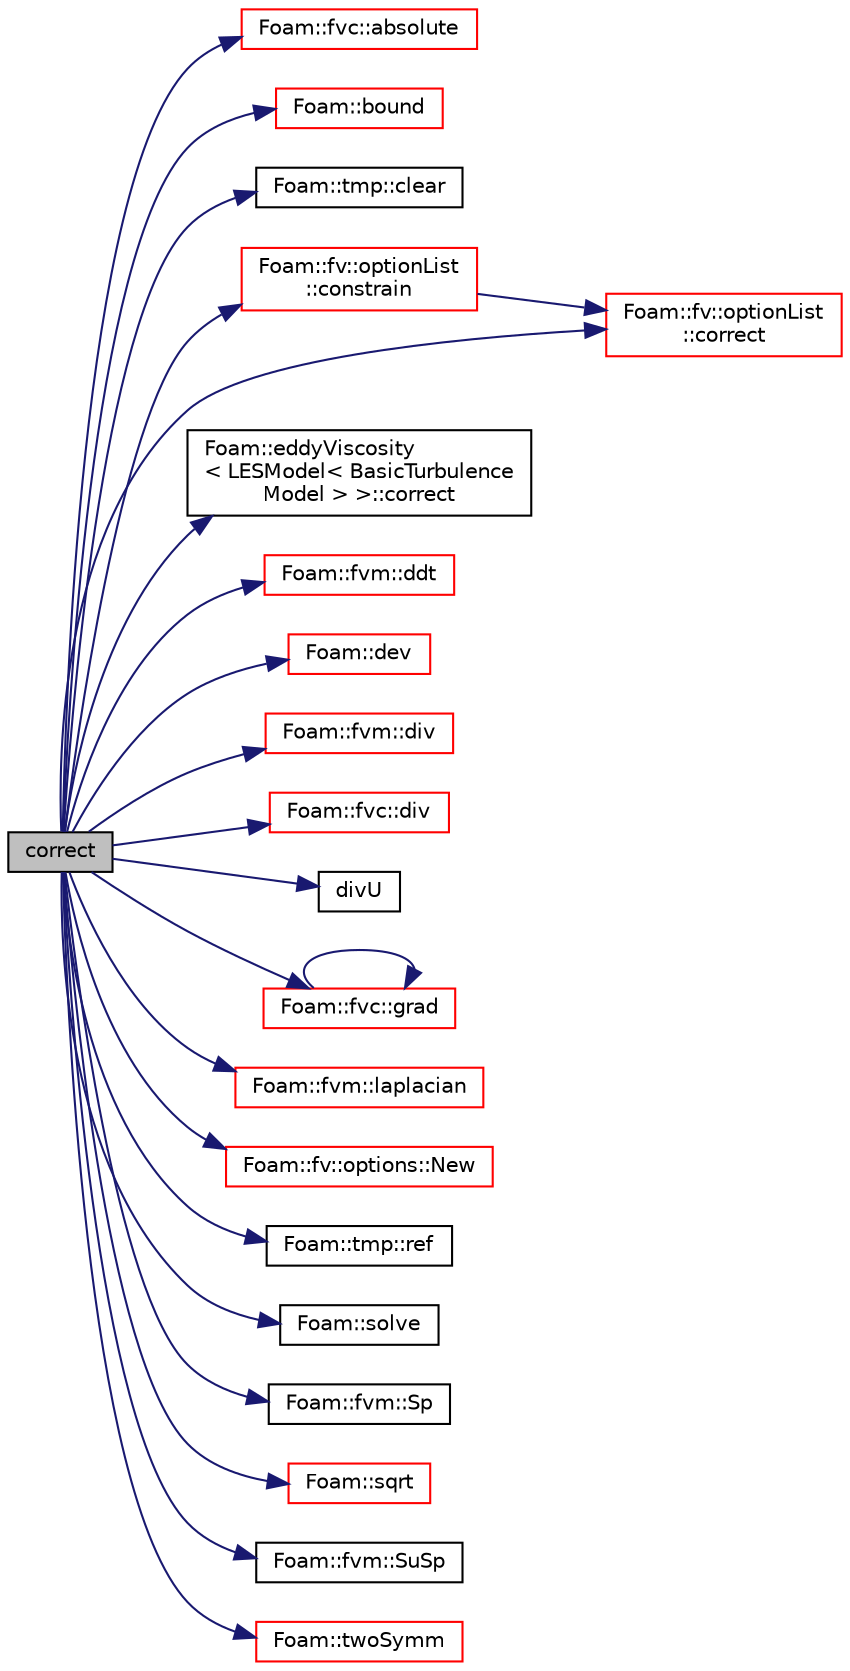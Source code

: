 digraph "correct"
{
  bgcolor="transparent";
  edge [fontname="Helvetica",fontsize="10",labelfontname="Helvetica",labelfontsize="10"];
  node [fontname="Helvetica",fontsize="10",shape=record];
  rankdir="LR";
  Node807 [label="correct",height=0.2,width=0.4,color="black", fillcolor="grey75", style="filled", fontcolor="black"];
  Node807 -> Node808 [color="midnightblue",fontsize="10",style="solid",fontname="Helvetica"];
  Node808 [label="Foam::fvc::absolute",height=0.2,width=0.4,color="red",URL="$a21861.html#ad0e401d18e49e4db619881bf6671d8bf",tooltip="Return the given relative flux in absolute form. "];
  Node807 -> Node1137 [color="midnightblue",fontsize="10",style="solid",fontname="Helvetica"];
  Node1137 [label="Foam::bound",height=0.2,width=0.4,color="red",URL="$a21851.html#a334b2a2d0ce7997d360f7a018174a077",tooltip="Bound the given scalar field if it has gone unbounded. "];
  Node807 -> Node1149 [color="midnightblue",fontsize="10",style="solid",fontname="Helvetica"];
  Node1149 [label="Foam::tmp::clear",height=0.2,width=0.4,color="black",URL="$a27077.html#adf1d9633e64d0de6a36e0af17ccd8163",tooltip="If object pointer points to valid object: "];
  Node807 -> Node1150 [color="midnightblue",fontsize="10",style="solid",fontname="Helvetica"];
  Node1150 [label="Foam::fv::optionList\l::constrain",height=0.2,width=0.4,color="red",URL="$a22669.html#ab41c286bca1d06f1df7ae33c4f45b1bd",tooltip="Apply constraints to equation. "];
  Node1150 -> Node1157 [color="midnightblue",fontsize="10",style="solid",fontname="Helvetica"];
  Node1157 [label="Foam::fv::optionList\l::correct",height=0.2,width=0.4,color="red",URL="$a22669.html#ae3e6a795c3429c465e44e8953d47e34a",tooltip="Apply correction to field. "];
  Node807 -> Node1164 [color="midnightblue",fontsize="10",style="solid",fontname="Helvetica"];
  Node1164 [label="Foam::eddyViscosity\l\< LESModel\< BasicTurbulence\lModel \> \>::correct",height=0.2,width=0.4,color="black",URL="$a32189.html#aa4d8a8ca44f2b13f84ba64733f6e0252",tooltip="Solve the turbulence equations and correct the turbulence viscosity. "];
  Node807 -> Node1157 [color="midnightblue",fontsize="10",style="solid",fontname="Helvetica"];
  Node807 -> Node1165 [color="midnightblue",fontsize="10",style="solid",fontname="Helvetica"];
  Node1165 [label="Foam::fvm::ddt",height=0.2,width=0.4,color="red",URL="$a21862.html#a2d88eca98ab69b84af7ddb96e35f5a44"];
  Node807 -> Node1166 [color="midnightblue",fontsize="10",style="solid",fontname="Helvetica"];
  Node1166 [label="Foam::dev",height=0.2,width=0.4,color="red",URL="$a21851.html#a042ede1d98e91923a7cc5e14e9f86854"];
  Node807 -> Node1167 [color="midnightblue",fontsize="10",style="solid",fontname="Helvetica"];
  Node1167 [label="Foam::fvm::div",height=0.2,width=0.4,color="red",URL="$a21862.html#a058dd4757c11ae656c8d576632b33d25"];
  Node807 -> Node902 [color="midnightblue",fontsize="10",style="solid",fontname="Helvetica"];
  Node902 [label="Foam::fvc::div",height=0.2,width=0.4,color="red",URL="$a21861.html#a585533948ad80abfe589d920c641f251"];
  Node807 -> Node1176 [color="midnightblue",fontsize="10",style="solid",fontname="Helvetica"];
  Node1176 [label="divU",height=0.2,width=0.4,color="black",URL="$a39761.html#a09bc63f3dad0c233d722b7374810ad3d"];
  Node807 -> Node1177 [color="midnightblue",fontsize="10",style="solid",fontname="Helvetica"];
  Node1177 [label="Foam::fvc::grad",height=0.2,width=0.4,color="red",URL="$a21861.html#a7c00ec90ecc15ed3005255e42c52827a"];
  Node1177 -> Node1177 [color="midnightblue",fontsize="10",style="solid",fontname="Helvetica"];
  Node807 -> Node1179 [color="midnightblue",fontsize="10",style="solid",fontname="Helvetica"];
  Node1179 [label="Foam::fvm::laplacian",height=0.2,width=0.4,color="red",URL="$a21862.html#a05679b154654e47e9f1e2fbd2bc0bae0"];
  Node807 -> Node1180 [color="midnightblue",fontsize="10",style="solid",fontname="Helvetica"];
  Node1180 [label="Foam::fv::options::New",height=0.2,width=0.4,color="red",URL="$a22673.html#a616ee355e53d26b92cf6a39d39f5c594",tooltip="Construct fvOptions and register to datbase if not present. "];
  Node807 -> Node923 [color="midnightblue",fontsize="10",style="solid",fontname="Helvetica"];
  Node923 [label="Foam::tmp::ref",height=0.2,width=0.4,color="black",URL="$a27077.html#aeaf81e641282874cef07f5b808efc83b",tooltip="Return non-const reference or generate a fatal error. "];
  Node807 -> Node1193 [color="midnightblue",fontsize="10",style="solid",fontname="Helvetica"];
  Node1193 [label="Foam::solve",height=0.2,width=0.4,color="black",URL="$a21851.html#a8d0243cca6dbaab978da0126875aa319",tooltip="Solve returning the solution statistics given convergence tolerance. "];
  Node807 -> Node1194 [color="midnightblue",fontsize="10",style="solid",fontname="Helvetica"];
  Node1194 [label="Foam::fvm::Sp",height=0.2,width=0.4,color="black",URL="$a21862.html#a85d1dcca92042fd0a570c31ea79c160d"];
  Node807 -> Node1195 [color="midnightblue",fontsize="10",style="solid",fontname="Helvetica"];
  Node1195 [label="Foam::sqrt",height=0.2,width=0.4,color="red",URL="$a21851.html#a8616bd62eebf2342a80222fecb1bda71"];
  Node807 -> Node1196 [color="midnightblue",fontsize="10",style="solid",fontname="Helvetica"];
  Node1196 [label="Foam::fvm::SuSp",height=0.2,width=0.4,color="black",URL="$a21862.html#a834a9d42d65da7370cd7392718236dd4"];
  Node807 -> Node1197 [color="midnightblue",fontsize="10",style="solid",fontname="Helvetica"];
  Node1197 [label="Foam::twoSymm",height=0.2,width=0.4,color="red",URL="$a21851.html#a446550beb700669a32e76d9b87d5e043"];
}
